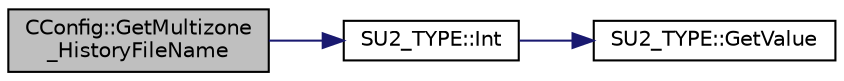 digraph "CConfig::GetMultizone_HistoryFileName"
{
  edge [fontname="Helvetica",fontsize="10",labelfontname="Helvetica",labelfontsize="10"];
  node [fontname="Helvetica",fontsize="10",shape=record];
  rankdir="LR";
  Node8220 [label="CConfig::GetMultizone\l_HistoryFileName",height=0.2,width=0.4,color="black", fillcolor="grey75", style="filled", fontcolor="black"];
  Node8220 -> Node8221 [color="midnightblue",fontsize="10",style="solid",fontname="Helvetica"];
  Node8221 [label="SU2_TYPE::Int",height=0.2,width=0.4,color="black", fillcolor="white", style="filled",URL="$namespace_s_u2___t_y_p_e.html#a6b48817766d8a6486caa2807a52f6bae",tooltip="Casts the primitive value to int (uses GetValue, already implemented for each type). "];
  Node8221 -> Node8222 [color="midnightblue",fontsize="10",style="solid",fontname="Helvetica"];
  Node8222 [label="SU2_TYPE::GetValue",height=0.2,width=0.4,color="black", fillcolor="white", style="filled",URL="$namespace_s_u2___t_y_p_e.html#a0ed43473f5a450ce028d088427bf10cb",tooltip="Get the (primitive) value of the datatype (needs to be implemented for each new type). "];
}
